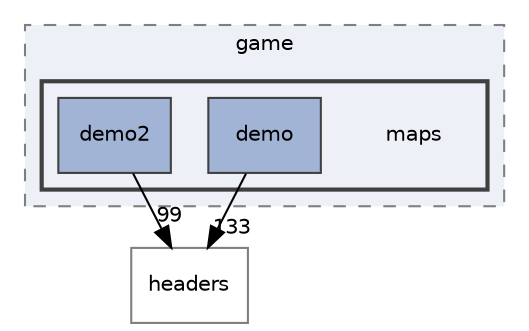 digraph "recycle/games/game/maps"
{
 // LATEX_PDF_SIZE
  edge [fontname="Helvetica",fontsize="10",labelfontname="Helvetica",labelfontsize="10"];
  node [fontname="Helvetica",fontsize="10",shape=record];
  compound=true
  subgraph clusterdir_2290aa1ec3c272b2fa765b36ab7ea1ff {
    graph [ bgcolor="#edf0f7", pencolor="grey50", style="filled,dashed,", label="game", fontname="Helvetica", fontsize="10", URL="dir_2290aa1ec3c272b2fa765b36ab7ea1ff.html"]
  subgraph clusterdir_d6fbb1804a1122c56d3a3fe5fd2d7025 {
    graph [ bgcolor="#edf0f7", pencolor="grey25", style="filled,bold,", label="", fontname="Helvetica", fontsize="10", URL="dir_d6fbb1804a1122c56d3a3fe5fd2d7025.html"]
    dir_d6fbb1804a1122c56d3a3fe5fd2d7025 [shape=plaintext, label="maps"];
  dir_450db5d6286e041a49ac8935eaeba4e6 [shape=box, label="demo", style="filled,", fillcolor="#a2b4d6", color="grey25", URL="dir_450db5d6286e041a49ac8935eaeba4e6.html"];
  dir_61dde0dd7aaa05697042dee33fe25066 [shape=box, label="demo2", style="filled,", fillcolor="#a2b4d6", color="grey25", URL="dir_61dde0dd7aaa05697042dee33fe25066.html"];
  }
  }
  dir_a3372fbbb64f30926046ee52ee3fdb43 [shape=box, label="headers", style="", fillcolor="#edf0f7", color="grey50", URL="dir_a3372fbbb64f30926046ee52ee3fdb43.html"];
  dir_450db5d6286e041a49ac8935eaeba4e6->dir_a3372fbbb64f30926046ee52ee3fdb43 [headlabel="133", labeldistance=1.5 headhref="dir_000002_000009.html"];
  dir_61dde0dd7aaa05697042dee33fe25066->dir_a3372fbbb64f30926046ee52ee3fdb43 [headlabel="99", labeldistance=1.5 headhref="dir_000003_000009.html"];
}
